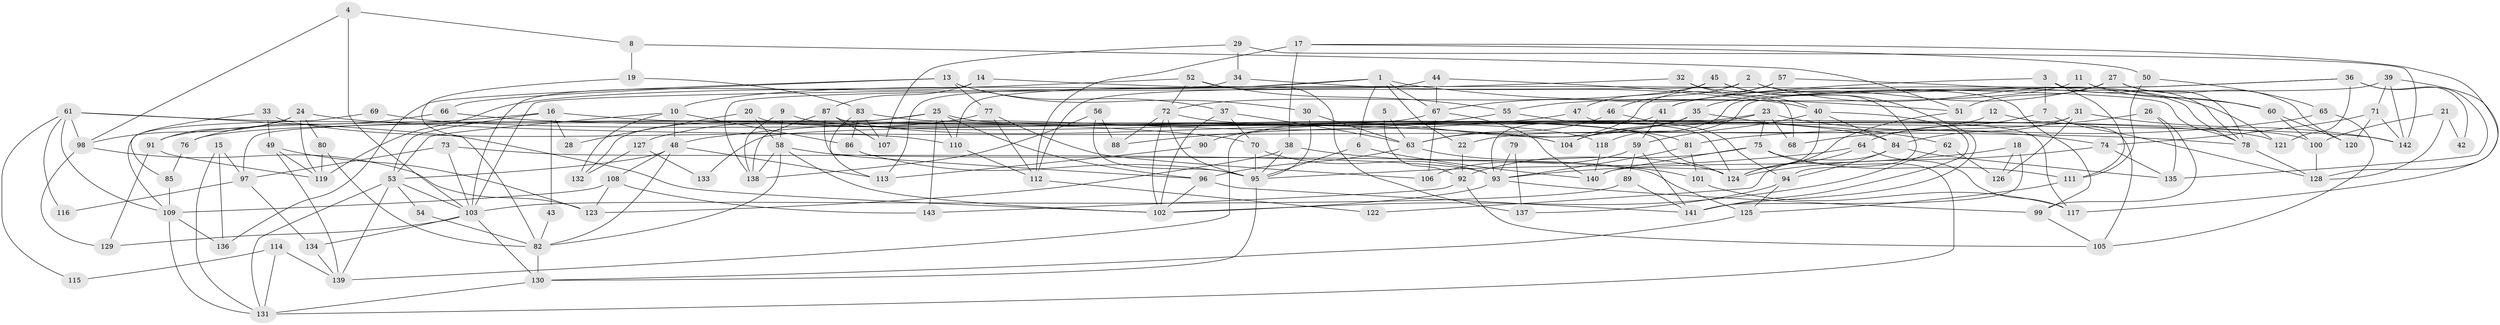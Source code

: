 // coarse degree distribution, {6: 0.11702127659574468, 5: 0.2127659574468085, 2: 0.10638297872340426, 10: 0.010638297872340425, 8: 0.07446808510638298, 3: 0.19148936170212766, 4: 0.13829787234042554, 7: 0.11702127659574468, 9: 0.031914893617021274}
// Generated by graph-tools (version 1.1) at 2025/52/02/27/25 19:52:02]
// undirected, 143 vertices, 286 edges
graph export_dot {
graph [start="1"]
  node [color=gray90,style=filled];
  1;
  2;
  3;
  4;
  5;
  6;
  7;
  8;
  9;
  10;
  11;
  12;
  13;
  14;
  15;
  16;
  17;
  18;
  19;
  20;
  21;
  22;
  23;
  24;
  25;
  26;
  27;
  28;
  29;
  30;
  31;
  32;
  33;
  34;
  35;
  36;
  37;
  38;
  39;
  40;
  41;
  42;
  43;
  44;
  45;
  46;
  47;
  48;
  49;
  50;
  51;
  52;
  53;
  54;
  55;
  56;
  57;
  58;
  59;
  60;
  61;
  62;
  63;
  64;
  65;
  66;
  67;
  68;
  69;
  70;
  71;
  72;
  73;
  74;
  75;
  76;
  77;
  78;
  79;
  80;
  81;
  82;
  83;
  84;
  85;
  86;
  87;
  88;
  89;
  90;
  91;
  92;
  93;
  94;
  95;
  96;
  97;
  98;
  99;
  100;
  101;
  102;
  103;
  104;
  105;
  106;
  107;
  108;
  109;
  110;
  111;
  112;
  113;
  114;
  115;
  116;
  117;
  118;
  119;
  120;
  121;
  122;
  123;
  124;
  125;
  126;
  127;
  128;
  129;
  130;
  131;
  132;
  133;
  134;
  135;
  136;
  137;
  138;
  139;
  140;
  141;
  142;
  143;
  1 -- 6;
  1 -- 10;
  1 -- 22;
  1 -- 51;
  1 -- 67;
  1 -- 110;
  2 -- 78;
  2 -- 138;
  2 -- 46;
  2 -- 121;
  3 -- 78;
  3 -- 41;
  3 -- 7;
  3 -- 111;
  4 -- 103;
  4 -- 98;
  4 -- 8;
  5 -- 92;
  5 -- 63;
  6 -- 140;
  6 -- 95;
  7 -- 64;
  7 -- 128;
  8 -- 19;
  8 -- 51;
  9 -- 138;
  9 -- 58;
  9 -- 81;
  10 -- 86;
  10 -- 48;
  10 -- 53;
  10 -- 132;
  11 -- 55;
  11 -- 60;
  12 -- 22;
  12 -- 105;
  13 -- 37;
  13 -- 77;
  13 -- 30;
  13 -- 66;
  13 -- 136;
  14 -- 78;
  14 -- 103;
  14 -- 87;
  15 -- 131;
  15 -- 136;
  15 -- 97;
  16 -- 142;
  16 -- 53;
  16 -- 28;
  16 -- 43;
  16 -- 91;
  17 -- 128;
  17 -- 38;
  17 -- 50;
  17 -- 112;
  18 -- 93;
  18 -- 141;
  18 -- 126;
  19 -- 82;
  19 -- 83;
  20 -- 124;
  20 -- 58;
  20 -- 28;
  21 -- 100;
  21 -- 128;
  21 -- 42;
  22 -- 92;
  23 -- 75;
  23 -- 68;
  23 -- 74;
  23 -- 104;
  23 -- 133;
  24 -- 91;
  24 -- 80;
  24 -- 78;
  24 -- 98;
  24 -- 119;
  25 -- 110;
  25 -- 96;
  25 -- 97;
  25 -- 100;
  25 -- 132;
  25 -- 143;
  26 -- 135;
  26 -- 99;
  26 -- 68;
  27 -- 51;
  27 -- 120;
  27 -- 35;
  27 -- 78;
  29 -- 142;
  29 -- 107;
  29 -- 34;
  30 -- 63;
  30 -- 95;
  31 -- 139;
  31 -- 84;
  31 -- 126;
  31 -- 142;
  32 -- 103;
  32 -- 99;
  32 -- 40;
  33 -- 85;
  33 -- 49;
  33 -- 110;
  34 -- 40;
  34 -- 113;
  35 -- 62;
  35 -- 90;
  35 -- 104;
  36 -- 104;
  36 -- 41;
  36 -- 42;
  36 -- 121;
  36 -- 135;
  37 -- 70;
  37 -- 102;
  37 -- 63;
  38 -- 101;
  38 -- 95;
  38 -- 123;
  39 -- 71;
  39 -- 117;
  39 -- 118;
  39 -- 142;
  40 -- 84;
  40 -- 59;
  40 -- 140;
  40 -- 141;
  41 -- 59;
  41 -- 93;
  43 -- 82;
  44 -- 112;
  44 -- 67;
  44 -- 68;
  45 -- 141;
  45 -- 72;
  45 -- 47;
  45 -- 94;
  46 -- 94;
  46 -- 63;
  47 -- 48;
  47 -- 117;
  48 -- 82;
  48 -- 53;
  48 -- 108;
  48 -- 113;
  49 -- 139;
  49 -- 123;
  49 -- 119;
  50 -- 111;
  50 -- 65;
  51 -- 124;
  52 -- 72;
  52 -- 119;
  52 -- 55;
  52 -- 137;
  53 -- 131;
  53 -- 54;
  53 -- 103;
  53 -- 139;
  54 -- 82;
  55 -- 124;
  55 -- 88;
  56 -- 88;
  56 -- 95;
  56 -- 138;
  57 -- 63;
  57 -- 67;
  57 -- 60;
  58 -- 125;
  58 -- 138;
  58 -- 82;
  58 -- 102;
  59 -- 141;
  59 -- 89;
  59 -- 106;
  60 -- 100;
  60 -- 120;
  61 -- 98;
  61 -- 70;
  61 -- 102;
  61 -- 109;
  61 -- 115;
  61 -- 116;
  62 -- 102;
  62 -- 126;
  63 -- 96;
  63 -- 124;
  64 -- 124;
  64 -- 95;
  64 -- 117;
  65 -- 81;
  65 -- 105;
  66 -- 104;
  66 -- 76;
  67 -- 140;
  67 -- 76;
  67 -- 106;
  69 -- 109;
  69 -- 104;
  70 -- 95;
  70 -- 93;
  71 -- 74;
  71 -- 142;
  71 -- 120;
  72 -- 95;
  72 -- 102;
  72 -- 84;
  72 -- 88;
  73 -- 103;
  73 -- 97;
  73 -- 93;
  74 -- 124;
  74 -- 135;
  75 -- 140;
  75 -- 111;
  75 -- 92;
  75 -- 131;
  76 -- 85;
  77 -- 106;
  77 -- 112;
  77 -- 127;
  78 -- 128;
  79 -- 137;
  79 -- 93;
  80 -- 82;
  80 -- 119;
  81 -- 93;
  81 -- 101;
  82 -- 130;
  83 -- 113;
  83 -- 121;
  83 -- 86;
  83 -- 107;
  84 -- 135;
  84 -- 94;
  84 -- 122;
  85 -- 109;
  86 -- 95;
  87 -- 96;
  87 -- 107;
  87 -- 118;
  87 -- 138;
  89 -- 141;
  89 -- 103;
  90 -- 113;
  91 -- 119;
  91 -- 129;
  92 -- 143;
  92 -- 105;
  93 -- 102;
  93 -- 99;
  94 -- 125;
  94 -- 137;
  95 -- 130;
  96 -- 102;
  96 -- 141;
  97 -- 116;
  97 -- 134;
  98 -- 129;
  98 -- 123;
  99 -- 105;
  100 -- 128;
  101 -- 117;
  103 -- 129;
  103 -- 130;
  103 -- 134;
  108 -- 123;
  108 -- 109;
  108 -- 143;
  109 -- 131;
  109 -- 136;
  110 -- 112;
  111 -- 125;
  112 -- 122;
  114 -- 139;
  114 -- 131;
  114 -- 115;
  118 -- 140;
  125 -- 130;
  127 -- 132;
  127 -- 133;
  130 -- 131;
  134 -- 139;
}
